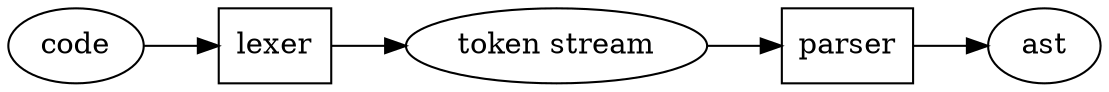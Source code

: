 digraph parser_process {
    rankdir=LR;

    lexer [shape=box];
    parser [shape=box];
    tokens [label="token stream"];
    code -> lexer -> tokens -> parser -> ast;
}
